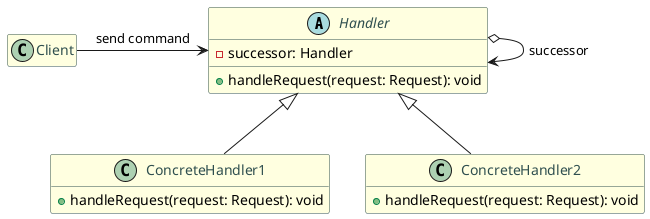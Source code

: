 @startuml
abstract class Handler {
  +handleRequest(request: Request): void
  -successor: Handler
}

class ConcreteHandler1 {
  +handleRequest(request: Request): void
}

class ConcreteHandler2 {
  +handleRequest(request: Request): void
}

class Client {

}

Handler o--> Handler : successor
Handler <|-- ConcreteHandler1
Handler <|-- ConcreteHandler2
Client -> Handler : send command

hide empty fields
hide empty methods

skinparam class {
  BackgroundColor LightYellow
  BorderColor DarkSlateGray
  ArrowColor DarkSlateGray
  FontColor DarkSlateGray
}
@enduml
